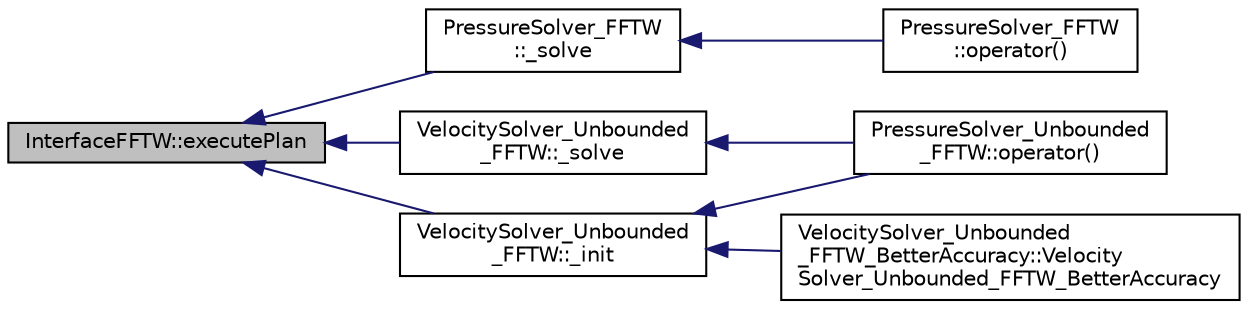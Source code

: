 digraph "InterfaceFFTW::executePlan"
{
  edge [fontname="Helvetica",fontsize="10",labelfontname="Helvetica",labelfontsize="10"];
  node [fontname="Helvetica",fontsize="10",shape=record];
  rankdir="LR";
  Node1 [label="InterfaceFFTW::executePlan",height=0.2,width=0.4,color="black", fillcolor="grey75", style="filled", fontcolor="black"];
  Node1 -> Node2 [dir="back",color="midnightblue",fontsize="10",style="solid",fontname="Helvetica"];
  Node2 [label="PressureSolver_FFTW\l::_solve",height=0.2,width=0.4,color="black", fillcolor="white", style="filled",URL="$class_pressure_solver___f_f_t_w.html#a032ca9b43334ac12d0d8c0458ba72552"];
  Node2 -> Node3 [dir="back",color="midnightblue",fontsize="10",style="solid",fontname="Helvetica"];
  Node3 [label="PressureSolver_FFTW\l::operator()",height=0.2,width=0.4,color="black", fillcolor="white", style="filled",URL="$class_pressure_solver___f_f_t_w.html#ae44fe0bfd308ae294dbe0f61d9b43a20"];
  Node1 -> Node4 [dir="back",color="midnightblue",fontsize="10",style="solid",fontname="Helvetica"];
  Node4 [label="VelocitySolver_Unbounded\l_FFTW::_init",height=0.2,width=0.4,color="black", fillcolor="white", style="filled",URL="$class_velocity_solver___unbounded___f_f_t_w.html#a438430f0e53d259baa46539c2ba5acbc"];
  Node4 -> Node5 [dir="back",color="midnightblue",fontsize="10",style="solid",fontname="Helvetica"];
  Node5 [label="PressureSolver_Unbounded\l_FFTW::operator()",height=0.2,width=0.4,color="black", fillcolor="white", style="filled",URL="$class_pressure_solver___unbounded___f_f_t_w.html#af38fd881b74dd1d7c8e251156b0eae2c"];
  Node4 -> Node6 [dir="back",color="midnightblue",fontsize="10",style="solid",fontname="Helvetica"];
  Node6 [label="VelocitySolver_Unbounded\l_FFTW_BetterAccuracy::Velocity\lSolver_Unbounded_FFTW_BetterAccuracy",height=0.2,width=0.4,color="black", fillcolor="white", style="filled",URL="$class_velocity_solver___unbounded___f_f_t_w___better_accuracy.html#a83c87183908cd6a75e46c789156db1de"];
  Node1 -> Node7 [dir="back",color="midnightblue",fontsize="10",style="solid",fontname="Helvetica"];
  Node7 [label="VelocitySolver_Unbounded\l_FFTW::_solve",height=0.2,width=0.4,color="black", fillcolor="white", style="filled",URL="$class_velocity_solver___unbounded___f_f_t_w.html#abe6acc32fcfbcad312a5cecad3bad332"];
  Node7 -> Node5 [dir="back",color="midnightblue",fontsize="10",style="solid",fontname="Helvetica"];
}
